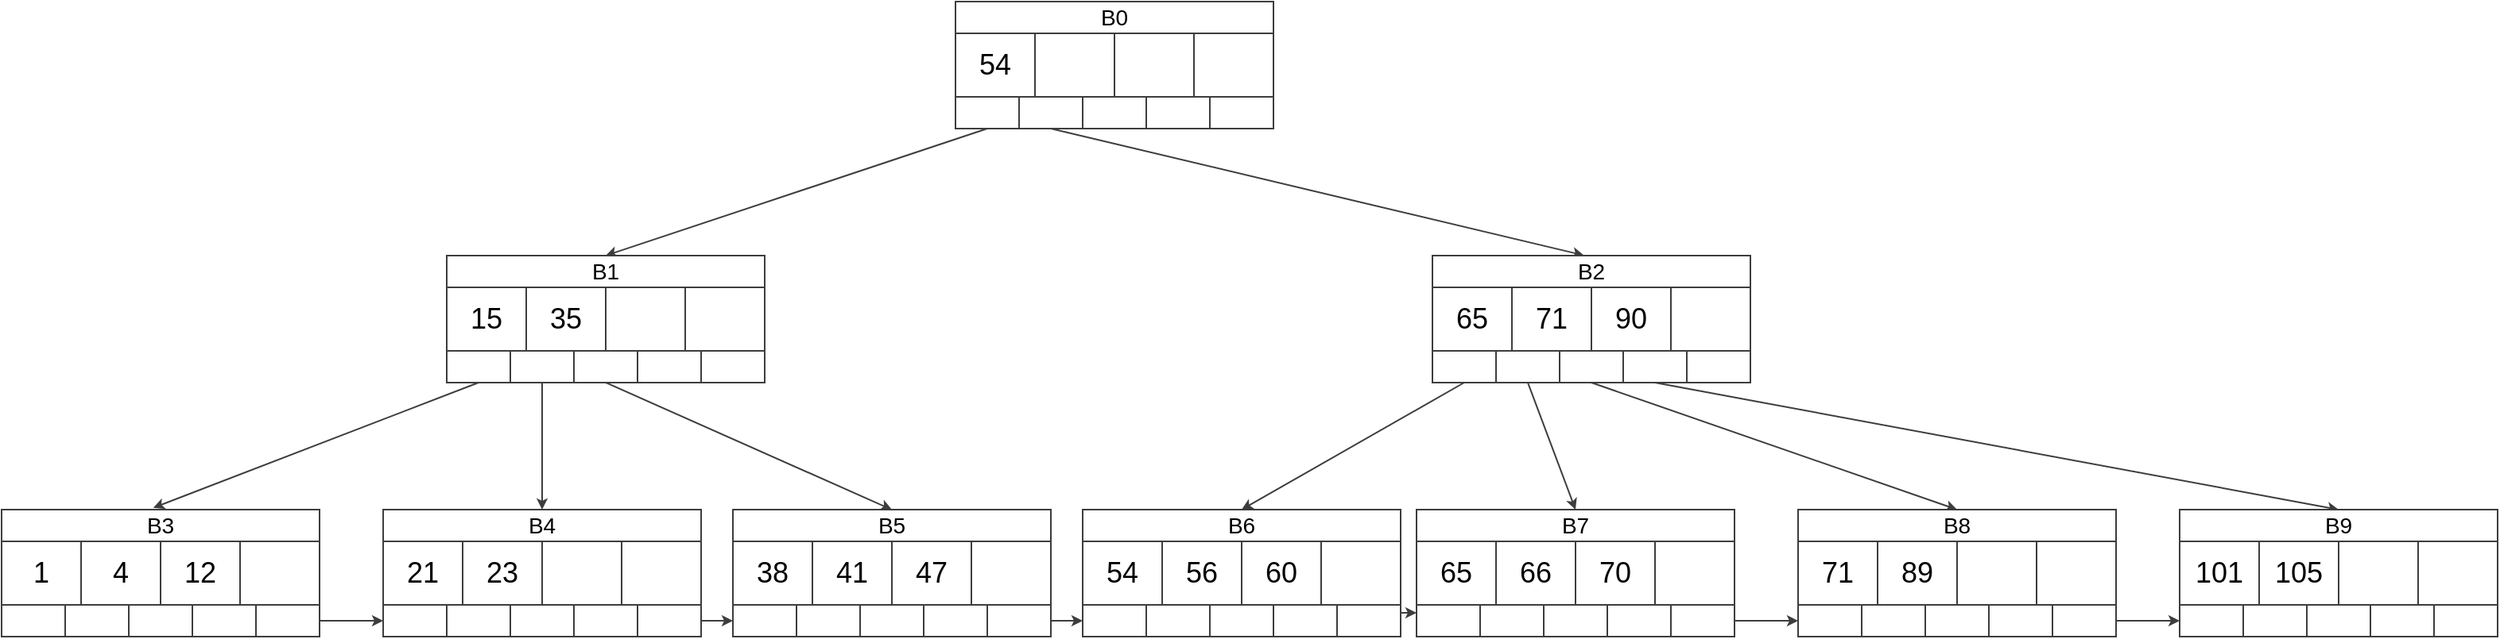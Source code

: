 <mxfile version="17.1.3" type="github" pages="3"><diagram id="t3PRy5kCG-TMbpc0yicx" name="B+ tree"><mxGraphModel dx="1662" dy="887" grid="1" gridSize="10" guides="1" tooltips="1" connect="1" arrows="1" fold="1" page="1" pageScale="1" pageWidth="850" pageHeight="1100" math="0" shadow="0"><root><mxCell id="0"/><mxCell id="1" parent="0"/><mxCell id="d1nCNGMP6EINVViii5yq-1" value="B0" style="rounded=0;whiteSpace=wrap;html=1;hachureGap=4;pointerEvents=0;strokeColor=#3D3D3D;fontSize=14;" parent="1" vertex="1"><mxGeometry x="610" y="220" width="200" height="20" as="geometry"/></mxCell><mxCell id="d1nCNGMP6EINVViii5yq-2" value="54" style="rounded=0;whiteSpace=wrap;html=1;hachureGap=4;pointerEvents=0;strokeColor=#3D3D3D;fontSize=18;" parent="1" vertex="1"><mxGeometry x="610" y="240" width="50" height="40" as="geometry"/></mxCell><mxCell id="d1nCNGMP6EINVViii5yq-3" value="" style="rounded=0;whiteSpace=wrap;html=1;hachureGap=4;pointerEvents=0;strokeColor=#3D3D3D;fontSize=18;" parent="1" vertex="1"><mxGeometry x="660" y="240" width="50" height="40" as="geometry"/></mxCell><mxCell id="d1nCNGMP6EINVViii5yq-4" value="" style="rounded=0;whiteSpace=wrap;html=1;hachureGap=4;pointerEvents=0;strokeColor=#3D3D3D;fontSize=18;" parent="1" vertex="1"><mxGeometry x="710" y="240" width="50" height="40" as="geometry"/></mxCell><mxCell id="d1nCNGMP6EINVViii5yq-5" value="" style="rounded=0;whiteSpace=wrap;html=1;hachureGap=4;pointerEvents=0;strokeColor=#3D3D3D;fontSize=18;" parent="1" vertex="1"><mxGeometry x="760" y="240" width="50" height="40" as="geometry"/></mxCell><mxCell id="d1nCNGMP6EINVViii5yq-6" style="edgeStyle=none;curved=1;rounded=0;orthogonalLoop=1;jettySize=auto;html=1;exitX=0.5;exitY=1;exitDx=0;exitDy=0;entryX=0.5;entryY=0;entryDx=0;entryDy=0;endArrow=classic;endFill=1;startSize=0;endSize=4;sourcePerimeterSpacing=1;targetPerimeterSpacing=0;strokeWidth=1;strokeColor=#3D3D3D;fontSize=18;" parent="1" source="d1nCNGMP6EINVViii5yq-7" target="d1nCNGMP6EINVViii5yq-13" edge="1"><mxGeometry relative="1" as="geometry"/></mxCell><mxCell id="d1nCNGMP6EINVViii5yq-7" value="" style="rounded=0;whiteSpace=wrap;html=1;hachureGap=4;pointerEvents=0;strokeColor=#3D3D3D;fontSize=18;" parent="1" vertex="1"><mxGeometry x="610" y="280" width="40" height="20" as="geometry"/></mxCell><mxCell id="d1nCNGMP6EINVViii5yq-8" style="edgeStyle=none;curved=1;rounded=0;orthogonalLoop=1;jettySize=auto;html=1;exitX=0.5;exitY=1;exitDx=0;exitDy=0;entryX=0.476;entryY=-0.01;entryDx=0;entryDy=0;entryPerimeter=0;endArrow=classic;endFill=1;startSize=0;endSize=4;sourcePerimeterSpacing=1;targetPerimeterSpacing=0;strokeWidth=1;strokeColor=#3D3D3D;fontSize=18;" parent="1" source="d1nCNGMP6EINVViii5yq-9" target="d1nCNGMP6EINVViii5yq-26" edge="1"><mxGeometry relative="1" as="geometry"/></mxCell><mxCell id="d1nCNGMP6EINVViii5yq-9" value="" style="rounded=0;whiteSpace=wrap;html=1;hachureGap=4;pointerEvents=0;strokeColor=#3D3D3D;fontSize=18;" parent="1" vertex="1"><mxGeometry x="650" y="280" width="40" height="20" as="geometry"/></mxCell><mxCell id="d1nCNGMP6EINVViii5yq-10" value="" style="rounded=0;whiteSpace=wrap;html=1;hachureGap=4;pointerEvents=0;strokeColor=#3D3D3D;fontSize=18;" parent="1" vertex="1"><mxGeometry x="690" y="280" width="40" height="20" as="geometry"/></mxCell><mxCell id="d1nCNGMP6EINVViii5yq-11" value="" style="rounded=0;whiteSpace=wrap;html=1;hachureGap=4;pointerEvents=0;strokeColor=#3D3D3D;fontSize=18;" parent="1" vertex="1"><mxGeometry x="730" y="280" width="40" height="20" as="geometry"/></mxCell><mxCell id="d1nCNGMP6EINVViii5yq-12" value="" style="rounded=0;whiteSpace=wrap;html=1;hachureGap=4;pointerEvents=0;strokeColor=#3D3D3D;fontSize=18;" parent="1" vertex="1"><mxGeometry x="770" y="280" width="40" height="20" as="geometry"/></mxCell><mxCell id="d1nCNGMP6EINVViii5yq-13" value="B1" style="rounded=0;whiteSpace=wrap;html=1;hachureGap=4;pointerEvents=0;strokeColor=#3D3D3D;fontSize=14;" parent="1" vertex="1"><mxGeometry x="290" y="380" width="200" height="20" as="geometry"/></mxCell><mxCell id="d1nCNGMP6EINVViii5yq-14" value="15" style="rounded=0;whiteSpace=wrap;html=1;hachureGap=4;pointerEvents=0;strokeColor=#3D3D3D;fontSize=18;" parent="1" vertex="1"><mxGeometry x="290" y="400" width="50" height="40" as="geometry"/></mxCell><mxCell id="d1nCNGMP6EINVViii5yq-15" value="35" style="rounded=0;whiteSpace=wrap;html=1;hachureGap=4;pointerEvents=0;strokeColor=#3D3D3D;fontSize=18;" parent="1" vertex="1"><mxGeometry x="340" y="400" width="50" height="40" as="geometry"/></mxCell><mxCell id="d1nCNGMP6EINVViii5yq-16" value="" style="rounded=0;whiteSpace=wrap;html=1;hachureGap=4;pointerEvents=0;strokeColor=#3D3D3D;fontSize=18;" parent="1" vertex="1"><mxGeometry x="390" y="400" width="50" height="40" as="geometry"/></mxCell><mxCell id="d1nCNGMP6EINVViii5yq-17" value="" style="rounded=0;whiteSpace=wrap;html=1;hachureGap=4;pointerEvents=0;strokeColor=#3D3D3D;fontSize=18;" parent="1" vertex="1"><mxGeometry x="440" y="400" width="50" height="40" as="geometry"/></mxCell><mxCell id="d1nCNGMP6EINVViii5yq-18" style="edgeStyle=none;curved=1;rounded=0;orthogonalLoop=1;jettySize=auto;html=1;exitX=0.5;exitY=1;exitDx=0;exitDy=0;entryX=0.477;entryY=-0.056;entryDx=0;entryDy=0;entryPerimeter=0;endArrow=classic;endFill=1;startSize=0;endSize=4;sourcePerimeterSpacing=1;targetPerimeterSpacing=0;strokeWidth=1;strokeColor=#3D3D3D;fontSize=18;" parent="1" source="d1nCNGMP6EINVViii5yq-19" target="d1nCNGMP6EINVViii5yq-38" edge="1"><mxGeometry relative="1" as="geometry"/></mxCell><mxCell id="d1nCNGMP6EINVViii5yq-19" value="" style="rounded=0;whiteSpace=wrap;html=1;hachureGap=4;pointerEvents=0;strokeColor=#3D3D3D;fontSize=18;" parent="1" vertex="1"><mxGeometry x="290" y="440" width="40" height="20" as="geometry"/></mxCell><mxCell id="d1nCNGMP6EINVViii5yq-20" style="edgeStyle=none;curved=1;rounded=0;orthogonalLoop=1;jettySize=auto;html=1;exitX=0.5;exitY=1;exitDx=0;exitDy=0;entryX=0.5;entryY=0;entryDx=0;entryDy=0;endArrow=classic;endFill=1;startSize=0;endSize=4;sourcePerimeterSpacing=1;targetPerimeterSpacing=0;strokeWidth=1;strokeColor=#3D3D3D;fontSize=18;" parent="1" source="d1nCNGMP6EINVViii5yq-21" target="d1nCNGMP6EINVViii5yq-49" edge="1"><mxGeometry relative="1" as="geometry"/></mxCell><mxCell id="d1nCNGMP6EINVViii5yq-21" value="" style="rounded=0;whiteSpace=wrap;html=1;hachureGap=4;pointerEvents=0;strokeColor=#3D3D3D;fontSize=18;" parent="1" vertex="1"><mxGeometry x="330" y="440" width="40" height="20" as="geometry"/></mxCell><mxCell id="d1nCNGMP6EINVViii5yq-22" style="edgeStyle=none;curved=1;rounded=0;orthogonalLoop=1;jettySize=auto;html=1;exitX=0.5;exitY=1;exitDx=0;exitDy=0;entryX=0.5;entryY=0;entryDx=0;entryDy=0;endArrow=classic;endFill=1;startSize=0;endSize=4;sourcePerimeterSpacing=1;targetPerimeterSpacing=0;strokeWidth=1;strokeColor=#3D3D3D;fontSize=18;" parent="1" source="d1nCNGMP6EINVViii5yq-23" target="d1nCNGMP6EINVViii5yq-60" edge="1"><mxGeometry relative="1" as="geometry"/></mxCell><mxCell id="d1nCNGMP6EINVViii5yq-23" value="" style="rounded=0;whiteSpace=wrap;html=1;hachureGap=4;pointerEvents=0;strokeColor=#3D3D3D;fontSize=18;" parent="1" vertex="1"><mxGeometry x="370" y="440" width="40" height="20" as="geometry"/></mxCell><mxCell id="d1nCNGMP6EINVViii5yq-24" value="" style="rounded=0;whiteSpace=wrap;html=1;hachureGap=4;pointerEvents=0;strokeColor=#3D3D3D;fontSize=18;" parent="1" vertex="1"><mxGeometry x="410" y="440" width="40" height="20" as="geometry"/></mxCell><mxCell id="d1nCNGMP6EINVViii5yq-25" value="" style="rounded=0;whiteSpace=wrap;html=1;hachureGap=4;pointerEvents=0;strokeColor=#3D3D3D;fontSize=18;" parent="1" vertex="1"><mxGeometry x="450" y="440" width="40" height="20" as="geometry"/></mxCell><mxCell id="d1nCNGMP6EINVViii5yq-26" value="B2" style="rounded=0;whiteSpace=wrap;html=1;hachureGap=4;pointerEvents=0;strokeColor=#3D3D3D;fontSize=14;" parent="1" vertex="1"><mxGeometry x="910" y="380" width="200" height="20" as="geometry"/></mxCell><mxCell id="d1nCNGMP6EINVViii5yq-27" value="65" style="rounded=0;whiteSpace=wrap;html=1;hachureGap=4;pointerEvents=0;strokeColor=#3D3D3D;fontSize=18;" parent="1" vertex="1"><mxGeometry x="910" y="400" width="50" height="40" as="geometry"/></mxCell><mxCell id="d1nCNGMP6EINVViii5yq-28" value="71" style="rounded=0;whiteSpace=wrap;html=1;hachureGap=4;pointerEvents=0;strokeColor=#3D3D3D;fontSize=18;" parent="1" vertex="1"><mxGeometry x="960" y="400" width="50" height="40" as="geometry"/></mxCell><mxCell id="d1nCNGMP6EINVViii5yq-29" value="90" style="rounded=0;whiteSpace=wrap;html=1;hachureGap=4;pointerEvents=0;strokeColor=#3D3D3D;fontSize=18;" parent="1" vertex="1"><mxGeometry x="1010" y="400" width="50" height="40" as="geometry"/></mxCell><mxCell id="d1nCNGMP6EINVViii5yq-30" value="" style="rounded=0;whiteSpace=wrap;html=1;hachureGap=4;pointerEvents=0;strokeColor=#3D3D3D;fontSize=18;" parent="1" vertex="1"><mxGeometry x="1060" y="400" width="50" height="40" as="geometry"/></mxCell><mxCell id="d1nCNGMP6EINVViii5yq-31" style="edgeStyle=none;curved=1;rounded=0;orthogonalLoop=1;jettySize=auto;html=1;exitX=0.5;exitY=1;exitDx=0;exitDy=0;entryX=0.5;entryY=0;entryDx=0;entryDy=0;endArrow=classic;endFill=1;startSize=0;endSize=4;sourcePerimeterSpacing=1;targetPerimeterSpacing=0;strokeWidth=1;strokeColor=#3D3D3D;fontSize=18;" parent="1" source="d1nCNGMP6EINVViii5yq-34" target="d1nCNGMP6EINVViii5yq-71" edge="1"><mxGeometry relative="1" as="geometry"/></mxCell><mxCell id="d1nCNGMP6EINVViii5yq-32" value="" style="rounded=0;whiteSpace=wrap;html=1;hachureGap=4;pointerEvents=0;strokeColor=#3D3D3D;fontSize=18;" parent="1" vertex="1"><mxGeometry x="910" y="440" width="40" height="20" as="geometry"/></mxCell><mxCell id="d1nCNGMP6EINVViii5yq-33" style="edgeStyle=none;curved=1;rounded=0;orthogonalLoop=1;jettySize=auto;html=1;exitX=0.5;exitY=1;exitDx=0;exitDy=0;entryX=0.5;entryY=0;entryDx=0;entryDy=0;endArrow=classic;endFill=1;startSize=0;endSize=4;sourcePerimeterSpacing=1;targetPerimeterSpacing=0;strokeWidth=1;strokeColor=#3D3D3D;fontSize=18;" parent="1" source="d1nCNGMP6EINVViii5yq-35" target="d1nCNGMP6EINVViii5yq-82" edge="1"><mxGeometry relative="1" as="geometry"/></mxCell><mxCell id="d1nCNGMP6EINVViii5yq-34" value="" style="rounded=0;whiteSpace=wrap;html=1;hachureGap=4;pointerEvents=0;strokeColor=#3D3D3D;fontSize=18;" parent="1" vertex="1"><mxGeometry x="950" y="440" width="40" height="20" as="geometry"/></mxCell><mxCell id="d1nCNGMP6EINVViii5yq-35" value="" style="rounded=0;whiteSpace=wrap;html=1;hachureGap=4;pointerEvents=0;strokeColor=#3D3D3D;fontSize=18;" parent="1" vertex="1"><mxGeometry x="990" y="440" width="40" height="20" as="geometry"/></mxCell><mxCell id="d1nCNGMP6EINVViii5yq-36" value="" style="rounded=0;whiteSpace=wrap;html=1;hachureGap=4;pointerEvents=0;strokeColor=#3D3D3D;fontSize=18;" parent="1" vertex="1"><mxGeometry x="1030" y="440" width="40" height="20" as="geometry"/></mxCell><mxCell id="d1nCNGMP6EINVViii5yq-37" value="" style="rounded=0;whiteSpace=wrap;html=1;hachureGap=4;pointerEvents=0;strokeColor=#3D3D3D;fontSize=18;" parent="1" vertex="1"><mxGeometry x="1070" y="440" width="40" height="20" as="geometry"/></mxCell><mxCell id="d1nCNGMP6EINVViii5yq-38" value="B3" style="rounded=0;whiteSpace=wrap;html=1;hachureGap=4;pointerEvents=0;strokeColor=#3D3D3D;fontSize=14;" parent="1" vertex="1"><mxGeometry x="10" y="540" width="200" height="20" as="geometry"/></mxCell><mxCell id="d1nCNGMP6EINVViii5yq-39" value="1" style="rounded=0;whiteSpace=wrap;html=1;hachureGap=4;pointerEvents=0;strokeColor=#3D3D3D;fontSize=18;" parent="1" vertex="1"><mxGeometry x="10" y="560" width="50" height="40" as="geometry"/></mxCell><mxCell id="d1nCNGMP6EINVViii5yq-40" value="4" style="rounded=0;whiteSpace=wrap;html=1;hachureGap=4;pointerEvents=0;strokeColor=#3D3D3D;fontSize=18;" parent="1" vertex="1"><mxGeometry x="60" y="560" width="50" height="40" as="geometry"/></mxCell><mxCell id="d1nCNGMP6EINVViii5yq-41" value="12" style="rounded=0;whiteSpace=wrap;html=1;hachureGap=4;pointerEvents=0;strokeColor=#3D3D3D;fontSize=18;" parent="1" vertex="1"><mxGeometry x="110" y="560" width="50" height="40" as="geometry"/></mxCell><mxCell id="d1nCNGMP6EINVViii5yq-42" value="" style="rounded=0;whiteSpace=wrap;html=1;hachureGap=4;pointerEvents=0;strokeColor=#3D3D3D;fontSize=18;" parent="1" vertex="1"><mxGeometry x="160" y="560" width="50" height="40" as="geometry"/></mxCell><mxCell id="d1nCNGMP6EINVViii5yq-43" value="" style="rounded=0;whiteSpace=wrap;html=1;hachureGap=4;pointerEvents=0;strokeColor=#3D3D3D;fontSize=18;" parent="1" vertex="1"><mxGeometry x="10" y="600" width="40" height="20" as="geometry"/></mxCell><mxCell id="d1nCNGMP6EINVViii5yq-44" value="" style="rounded=0;whiteSpace=wrap;html=1;hachureGap=4;pointerEvents=0;strokeColor=#3D3D3D;fontSize=18;" parent="1" vertex="1"><mxGeometry x="50" y="600" width="40" height="20" as="geometry"/></mxCell><mxCell id="d1nCNGMP6EINVViii5yq-45" value="" style="rounded=0;whiteSpace=wrap;html=1;hachureGap=4;pointerEvents=0;strokeColor=#3D3D3D;fontSize=18;" parent="1" vertex="1"><mxGeometry x="90" y="600" width="40" height="20" as="geometry"/></mxCell><mxCell id="d1nCNGMP6EINVViii5yq-46" value="" style="rounded=0;whiteSpace=wrap;html=1;hachureGap=4;pointerEvents=0;strokeColor=#3D3D3D;fontSize=18;" parent="1" vertex="1"><mxGeometry x="130" y="600" width="40" height="20" as="geometry"/></mxCell><mxCell id="d1nCNGMP6EINVViii5yq-47" style="edgeStyle=none;curved=1;rounded=0;orthogonalLoop=1;jettySize=auto;html=1;exitX=1;exitY=0.5;exitDx=0;exitDy=0;entryX=0;entryY=0.5;entryDx=0;entryDy=0;endArrow=classic;endFill=1;startSize=0;endSize=4;sourcePerimeterSpacing=1;targetPerimeterSpacing=0;strokeWidth=1;strokeColor=#3D3D3D;fontSize=18;" parent="1" source="d1nCNGMP6EINVViii5yq-48" target="d1nCNGMP6EINVViii5yq-54" edge="1"><mxGeometry relative="1" as="geometry"/></mxCell><mxCell id="d1nCNGMP6EINVViii5yq-48" value="" style="rounded=0;whiteSpace=wrap;html=1;hachureGap=4;pointerEvents=0;strokeColor=#3D3D3D;fontSize=18;" parent="1" vertex="1"><mxGeometry x="170" y="600" width="40" height="20" as="geometry"/></mxCell><mxCell id="d1nCNGMP6EINVViii5yq-49" value="B4" style="rounded=0;whiteSpace=wrap;html=1;hachureGap=4;pointerEvents=0;strokeColor=#3D3D3D;fontSize=14;" parent="1" vertex="1"><mxGeometry x="250" y="540" width="200" height="20" as="geometry"/></mxCell><mxCell id="d1nCNGMP6EINVViii5yq-50" value="21" style="rounded=0;whiteSpace=wrap;html=1;hachureGap=4;pointerEvents=0;strokeColor=#3D3D3D;fontSize=18;" parent="1" vertex="1"><mxGeometry x="250" y="560" width="50" height="40" as="geometry"/></mxCell><mxCell id="d1nCNGMP6EINVViii5yq-51" value="23" style="rounded=0;whiteSpace=wrap;html=1;hachureGap=4;pointerEvents=0;strokeColor=#3D3D3D;fontSize=18;" parent="1" vertex="1"><mxGeometry x="300" y="560" width="50" height="40" as="geometry"/></mxCell><mxCell id="d1nCNGMP6EINVViii5yq-52" value="" style="rounded=0;whiteSpace=wrap;html=1;hachureGap=4;pointerEvents=0;strokeColor=#3D3D3D;fontSize=18;" parent="1" vertex="1"><mxGeometry x="350" y="560" width="50" height="40" as="geometry"/></mxCell><mxCell id="d1nCNGMP6EINVViii5yq-53" value="" style="rounded=0;whiteSpace=wrap;html=1;hachureGap=4;pointerEvents=0;strokeColor=#3D3D3D;fontSize=18;" parent="1" vertex="1"><mxGeometry x="400" y="560" width="50" height="40" as="geometry"/></mxCell><mxCell id="d1nCNGMP6EINVViii5yq-54" value="" style="rounded=0;whiteSpace=wrap;html=1;hachureGap=4;pointerEvents=0;strokeColor=#3D3D3D;fontSize=18;" parent="1" vertex="1"><mxGeometry x="250" y="600" width="40" height="20" as="geometry"/></mxCell><mxCell id="d1nCNGMP6EINVViii5yq-55" value="" style="rounded=0;whiteSpace=wrap;html=1;hachureGap=4;pointerEvents=0;strokeColor=#3D3D3D;fontSize=18;" parent="1" vertex="1"><mxGeometry x="290" y="600" width="40" height="20" as="geometry"/></mxCell><mxCell id="d1nCNGMP6EINVViii5yq-56" value="" style="rounded=0;whiteSpace=wrap;html=1;hachureGap=4;pointerEvents=0;strokeColor=#3D3D3D;fontSize=18;" parent="1" vertex="1"><mxGeometry x="330" y="600" width="40" height="20" as="geometry"/></mxCell><mxCell id="d1nCNGMP6EINVViii5yq-57" value="" style="rounded=0;whiteSpace=wrap;html=1;hachureGap=4;pointerEvents=0;strokeColor=#3D3D3D;fontSize=18;" parent="1" vertex="1"><mxGeometry x="370" y="600" width="40" height="20" as="geometry"/></mxCell><mxCell id="d1nCNGMP6EINVViii5yq-58" style="edgeStyle=none;curved=1;rounded=0;orthogonalLoop=1;jettySize=auto;html=1;exitX=1;exitY=0.5;exitDx=0;exitDy=0;entryX=0;entryY=0.5;entryDx=0;entryDy=0;endArrow=classic;endFill=1;startSize=0;endSize=4;sourcePerimeterSpacing=1;targetPerimeterSpacing=0;strokeWidth=1;strokeColor=#3D3D3D;fontSize=18;" parent="1" source="d1nCNGMP6EINVViii5yq-59" target="d1nCNGMP6EINVViii5yq-65" edge="1"><mxGeometry relative="1" as="geometry"/></mxCell><mxCell id="d1nCNGMP6EINVViii5yq-59" value="" style="rounded=0;whiteSpace=wrap;html=1;hachureGap=4;pointerEvents=0;strokeColor=#3D3D3D;fontSize=18;" parent="1" vertex="1"><mxGeometry x="410" y="600" width="40" height="20" as="geometry"/></mxCell><mxCell id="d1nCNGMP6EINVViii5yq-60" value="B5" style="rounded=0;whiteSpace=wrap;html=1;hachureGap=4;pointerEvents=0;strokeColor=#3D3D3D;fontSize=14;" parent="1" vertex="1"><mxGeometry x="470" y="540" width="200" height="20" as="geometry"/></mxCell><mxCell id="d1nCNGMP6EINVViii5yq-61" value="38" style="rounded=0;whiteSpace=wrap;html=1;hachureGap=4;pointerEvents=0;strokeColor=#3D3D3D;fontSize=18;" parent="1" vertex="1"><mxGeometry x="470" y="560" width="50" height="40" as="geometry"/></mxCell><mxCell id="d1nCNGMP6EINVViii5yq-62" value="41" style="rounded=0;whiteSpace=wrap;html=1;hachureGap=4;pointerEvents=0;strokeColor=#3D3D3D;fontSize=18;" parent="1" vertex="1"><mxGeometry x="520" y="560" width="50" height="40" as="geometry"/></mxCell><mxCell id="d1nCNGMP6EINVViii5yq-63" value="47" style="rounded=0;whiteSpace=wrap;html=1;hachureGap=4;pointerEvents=0;strokeColor=#3D3D3D;fontSize=18;" parent="1" vertex="1"><mxGeometry x="570" y="560" width="50" height="40" as="geometry"/></mxCell><mxCell id="d1nCNGMP6EINVViii5yq-64" value="" style="rounded=0;whiteSpace=wrap;html=1;hachureGap=4;pointerEvents=0;strokeColor=#3D3D3D;fontSize=18;" parent="1" vertex="1"><mxGeometry x="620" y="560" width="50" height="40" as="geometry"/></mxCell><mxCell id="d1nCNGMP6EINVViii5yq-65" value="" style="rounded=0;whiteSpace=wrap;html=1;hachureGap=4;pointerEvents=0;strokeColor=#3D3D3D;fontSize=18;" parent="1" vertex="1"><mxGeometry x="470" y="600" width="40" height="20" as="geometry"/></mxCell><mxCell id="d1nCNGMP6EINVViii5yq-66" value="" style="rounded=0;whiteSpace=wrap;html=1;hachureGap=4;pointerEvents=0;strokeColor=#3D3D3D;fontSize=18;" parent="1" vertex="1"><mxGeometry x="510" y="600" width="40" height="20" as="geometry"/></mxCell><mxCell id="d1nCNGMP6EINVViii5yq-67" value="" style="rounded=0;whiteSpace=wrap;html=1;hachureGap=4;pointerEvents=0;strokeColor=#3D3D3D;fontSize=18;" parent="1" vertex="1"><mxGeometry x="550" y="600" width="40" height="20" as="geometry"/></mxCell><mxCell id="d1nCNGMP6EINVViii5yq-68" value="" style="rounded=0;whiteSpace=wrap;html=1;hachureGap=4;pointerEvents=0;strokeColor=#3D3D3D;fontSize=18;" parent="1" vertex="1"><mxGeometry x="590" y="600" width="40" height="20" as="geometry"/></mxCell><mxCell id="d1nCNGMP6EINVViii5yq-69" style="edgeStyle=none;curved=1;rounded=0;orthogonalLoop=1;jettySize=auto;html=1;exitX=1;exitY=0.5;exitDx=0;exitDy=0;entryX=0;entryY=0.5;entryDx=0;entryDy=0;endArrow=classic;endFill=1;startSize=0;endSize=4;sourcePerimeterSpacing=1;targetPerimeterSpacing=0;strokeWidth=1;strokeColor=#3D3D3D;fontSize=18;" parent="1" source="d1nCNGMP6EINVViii5yq-70" target="7o0uBWGaPVhpFJT4Memj-6" edge="1"><mxGeometry relative="1" as="geometry"/></mxCell><mxCell id="d1nCNGMP6EINVViii5yq-70" value="" style="rounded=0;whiteSpace=wrap;html=1;hachureGap=4;pointerEvents=0;strokeColor=#3D3D3D;fontSize=18;" parent="1" vertex="1"><mxGeometry x="630" y="600" width="40" height="20" as="geometry"/></mxCell><mxCell id="d1nCNGMP6EINVViii5yq-71" value="B7" style="rounded=0;whiteSpace=wrap;html=1;hachureGap=4;pointerEvents=0;strokeColor=#3D3D3D;fontSize=14;" parent="1" vertex="1"><mxGeometry x="900" y="540" width="200" height="20" as="geometry"/></mxCell><mxCell id="d1nCNGMP6EINVViii5yq-72" value="65" style="rounded=0;whiteSpace=wrap;html=1;hachureGap=4;pointerEvents=0;strokeColor=#3D3D3D;fontSize=18;" parent="1" vertex="1"><mxGeometry x="900" y="560" width="50" height="40" as="geometry"/></mxCell><mxCell id="d1nCNGMP6EINVViii5yq-73" value="66" style="rounded=0;whiteSpace=wrap;html=1;hachureGap=4;pointerEvents=0;strokeColor=#3D3D3D;fontSize=18;" parent="1" vertex="1"><mxGeometry x="950" y="560" width="50" height="40" as="geometry"/></mxCell><mxCell id="d1nCNGMP6EINVViii5yq-74" value="70" style="rounded=0;whiteSpace=wrap;html=1;hachureGap=4;pointerEvents=0;strokeColor=#3D3D3D;fontSize=18;" parent="1" vertex="1"><mxGeometry x="1000" y="560" width="50" height="40" as="geometry"/></mxCell><mxCell id="d1nCNGMP6EINVViii5yq-75" value="" style="rounded=0;whiteSpace=wrap;html=1;hachureGap=4;pointerEvents=0;strokeColor=#3D3D3D;fontSize=18;" parent="1" vertex="1"><mxGeometry x="1050" y="560" width="50" height="40" as="geometry"/></mxCell><mxCell id="d1nCNGMP6EINVViii5yq-76" value="" style="rounded=0;whiteSpace=wrap;html=1;hachureGap=4;pointerEvents=0;strokeColor=#3D3D3D;fontSize=18;" parent="1" vertex="1"><mxGeometry x="900" y="600" width="40" height="20" as="geometry"/></mxCell><mxCell id="d1nCNGMP6EINVViii5yq-77" value="" style="rounded=0;whiteSpace=wrap;html=1;hachureGap=4;pointerEvents=0;strokeColor=#3D3D3D;fontSize=18;" parent="1" vertex="1"><mxGeometry x="940" y="600" width="40" height="20" as="geometry"/></mxCell><mxCell id="d1nCNGMP6EINVViii5yq-78" value="" style="rounded=0;whiteSpace=wrap;html=1;hachureGap=4;pointerEvents=0;strokeColor=#3D3D3D;fontSize=18;" parent="1" vertex="1"><mxGeometry x="980" y="600" width="40" height="20" as="geometry"/></mxCell><mxCell id="d1nCNGMP6EINVViii5yq-79" value="" style="rounded=0;whiteSpace=wrap;html=1;hachureGap=4;pointerEvents=0;strokeColor=#3D3D3D;fontSize=18;" parent="1" vertex="1"><mxGeometry x="1020" y="600" width="40" height="20" as="geometry"/></mxCell><mxCell id="d1nCNGMP6EINVViii5yq-80" style="edgeStyle=none;curved=1;rounded=0;orthogonalLoop=1;jettySize=auto;html=1;exitX=1;exitY=0.5;exitDx=0;exitDy=0;entryX=0;entryY=0.5;entryDx=0;entryDy=0;endArrow=classic;endFill=1;startSize=0;endSize=4;sourcePerimeterSpacing=1;targetPerimeterSpacing=0;strokeWidth=1;strokeColor=#3D3D3D;fontSize=18;" parent="1" source="d1nCNGMP6EINVViii5yq-81" target="d1nCNGMP6EINVViii5yq-87" edge="1"><mxGeometry relative="1" as="geometry"/></mxCell><mxCell id="d1nCNGMP6EINVViii5yq-81" value="" style="rounded=0;whiteSpace=wrap;html=1;hachureGap=4;pointerEvents=0;strokeColor=#3D3D3D;fontSize=18;" parent="1" vertex="1"><mxGeometry x="1060" y="600" width="40" height="20" as="geometry"/></mxCell><mxCell id="d1nCNGMP6EINVViii5yq-82" value="B8" style="rounded=0;whiteSpace=wrap;html=1;hachureGap=4;pointerEvents=0;strokeColor=#3D3D3D;fontSize=14;" parent="1" vertex="1"><mxGeometry x="1140" y="540" width="200" height="20" as="geometry"/></mxCell><mxCell id="d1nCNGMP6EINVViii5yq-83" value="71" style="rounded=0;whiteSpace=wrap;html=1;hachureGap=4;pointerEvents=0;strokeColor=#3D3D3D;fontSize=18;" parent="1" vertex="1"><mxGeometry x="1140" y="560" width="50" height="40" as="geometry"/></mxCell><mxCell id="d1nCNGMP6EINVViii5yq-84" value="89" style="rounded=0;whiteSpace=wrap;html=1;hachureGap=4;pointerEvents=0;strokeColor=#3D3D3D;fontSize=18;" parent="1" vertex="1"><mxGeometry x="1190" y="560" width="50" height="40" as="geometry"/></mxCell><mxCell id="d1nCNGMP6EINVViii5yq-85" value="" style="rounded=0;whiteSpace=wrap;html=1;hachureGap=4;pointerEvents=0;strokeColor=#3D3D3D;fontSize=18;" parent="1" vertex="1"><mxGeometry x="1240" y="560" width="50" height="40" as="geometry"/></mxCell><mxCell id="d1nCNGMP6EINVViii5yq-86" value="" style="rounded=0;whiteSpace=wrap;html=1;hachureGap=4;pointerEvents=0;strokeColor=#3D3D3D;fontSize=18;" parent="1" vertex="1"><mxGeometry x="1290" y="560" width="50" height="40" as="geometry"/></mxCell><mxCell id="d1nCNGMP6EINVViii5yq-87" value="" style="rounded=0;whiteSpace=wrap;html=1;hachureGap=4;pointerEvents=0;strokeColor=#3D3D3D;fontSize=18;" parent="1" vertex="1"><mxGeometry x="1140" y="600" width="40" height="20" as="geometry"/></mxCell><mxCell id="d1nCNGMP6EINVViii5yq-88" value="" style="rounded=0;whiteSpace=wrap;html=1;hachureGap=4;pointerEvents=0;strokeColor=#3D3D3D;fontSize=18;" parent="1" vertex="1"><mxGeometry x="1180" y="600" width="40" height="20" as="geometry"/></mxCell><mxCell id="d1nCNGMP6EINVViii5yq-89" value="" style="rounded=0;whiteSpace=wrap;html=1;hachureGap=4;pointerEvents=0;strokeColor=#3D3D3D;fontSize=18;" parent="1" vertex="1"><mxGeometry x="1220" y="600" width="40" height="20" as="geometry"/></mxCell><mxCell id="d1nCNGMP6EINVViii5yq-90" value="" style="rounded=0;whiteSpace=wrap;html=1;hachureGap=4;pointerEvents=0;strokeColor=#3D3D3D;fontSize=18;" parent="1" vertex="1"><mxGeometry x="1260" y="600" width="40" height="20" as="geometry"/></mxCell><mxCell id="d1nCNGMP6EINVViii5yq-91" value="" style="rounded=0;whiteSpace=wrap;html=1;hachureGap=4;pointerEvents=0;strokeColor=#3D3D3D;fontSize=18;" parent="1" vertex="1"><mxGeometry x="1300" y="600" width="40" height="20" as="geometry"/></mxCell><mxCell id="d1nCNGMP6EINVViii5yq-92" style="edgeStyle=none;curved=1;rounded=0;orthogonalLoop=1;jettySize=auto;html=1;exitX=0.5;exitY=1;exitDx=0;exitDy=0;endArrow=classic;endFill=1;startSize=0;endSize=4;sourcePerimeterSpacing=1;targetPerimeterSpacing=0;strokeWidth=1;strokeColor=#3D3D3D;fontSize=18;entryX=0.5;entryY=0;entryDx=0;entryDy=0;" parent="1" source="d1nCNGMP6EINVViii5yq-36" target="d1nCNGMP6EINVViii5yq-94" edge="1"><mxGeometry relative="1" as="geometry"><mxPoint x="720" y="470" as="sourcePoint"/><mxPoint x="1250" y="540" as="targetPoint"/></mxGeometry></mxCell><mxCell id="d1nCNGMP6EINVViii5yq-93" style="edgeStyle=none;curved=1;rounded=0;orthogonalLoop=1;jettySize=auto;html=1;exitX=1;exitY=0.5;exitDx=0;exitDy=0;entryX=0;entryY=0.5;entryDx=0;entryDy=0;endArrow=classic;endFill=1;startSize=0;endSize=4;sourcePerimeterSpacing=1;targetPerimeterSpacing=0;strokeWidth=1;strokeColor=#3D3D3D;fontSize=18;" parent="1" target="d1nCNGMP6EINVViii5yq-99" edge="1"><mxGeometry relative="1" as="geometry"><mxPoint x="1340" y="610" as="sourcePoint"/></mxGeometry></mxCell><mxCell id="d1nCNGMP6EINVViii5yq-94" value="B9" style="rounded=0;whiteSpace=wrap;html=1;hachureGap=4;pointerEvents=0;strokeColor=#3D3D3D;fontSize=14;" parent="1" vertex="1"><mxGeometry x="1380" y="540" width="200" height="20" as="geometry"/></mxCell><mxCell id="d1nCNGMP6EINVViii5yq-95" value="101" style="rounded=0;whiteSpace=wrap;html=1;hachureGap=4;pointerEvents=0;strokeColor=#3D3D3D;fontSize=18;" parent="1" vertex="1"><mxGeometry x="1380" y="560" width="50" height="40" as="geometry"/></mxCell><mxCell id="d1nCNGMP6EINVViii5yq-96" value="105" style="rounded=0;whiteSpace=wrap;html=1;hachureGap=4;pointerEvents=0;strokeColor=#3D3D3D;fontSize=18;" parent="1" vertex="1"><mxGeometry x="1430" y="560" width="50" height="40" as="geometry"/></mxCell><mxCell id="d1nCNGMP6EINVViii5yq-97" value="" style="rounded=0;whiteSpace=wrap;html=1;hachureGap=4;pointerEvents=0;strokeColor=#3D3D3D;fontSize=18;" parent="1" vertex="1"><mxGeometry x="1480" y="560" width="50" height="40" as="geometry"/></mxCell><mxCell id="d1nCNGMP6EINVViii5yq-98" value="" style="rounded=0;whiteSpace=wrap;html=1;hachureGap=4;pointerEvents=0;strokeColor=#3D3D3D;fontSize=18;" parent="1" vertex="1"><mxGeometry x="1530" y="560" width="50" height="40" as="geometry"/></mxCell><mxCell id="d1nCNGMP6EINVViii5yq-99" value="" style="rounded=0;whiteSpace=wrap;html=1;hachureGap=4;pointerEvents=0;strokeColor=#3D3D3D;fontSize=18;" parent="1" vertex="1"><mxGeometry x="1380" y="600" width="40" height="20" as="geometry"/></mxCell><mxCell id="d1nCNGMP6EINVViii5yq-100" value="" style="rounded=0;whiteSpace=wrap;html=1;hachureGap=4;pointerEvents=0;strokeColor=#3D3D3D;fontSize=18;" parent="1" vertex="1"><mxGeometry x="1420" y="600" width="40" height="20" as="geometry"/></mxCell><mxCell id="d1nCNGMP6EINVViii5yq-101" value="" style="rounded=0;whiteSpace=wrap;html=1;hachureGap=4;pointerEvents=0;strokeColor=#3D3D3D;fontSize=18;" parent="1" vertex="1"><mxGeometry x="1460" y="600" width="40" height="20" as="geometry"/></mxCell><mxCell id="d1nCNGMP6EINVViii5yq-102" value="" style="rounded=0;whiteSpace=wrap;html=1;hachureGap=4;pointerEvents=0;strokeColor=#3D3D3D;fontSize=18;" parent="1" vertex="1"><mxGeometry x="1500" y="600" width="40" height="20" as="geometry"/></mxCell><mxCell id="d1nCNGMP6EINVViii5yq-103" value="" style="rounded=0;whiteSpace=wrap;html=1;hachureGap=4;pointerEvents=0;strokeColor=#3D3D3D;fontSize=18;" parent="1" vertex="1"><mxGeometry x="1540" y="600" width="40" height="20" as="geometry"/></mxCell><mxCell id="7o0uBWGaPVhpFJT4Memj-1" value="B6" style="rounded=0;whiteSpace=wrap;html=1;hachureGap=4;pointerEvents=0;strokeColor=#3D3D3D;fontSize=14;" vertex="1" parent="1"><mxGeometry x="690" y="540" width="200" height="20" as="geometry"/></mxCell><mxCell id="7o0uBWGaPVhpFJT4Memj-2" value="54" style="rounded=0;whiteSpace=wrap;html=1;hachureGap=4;pointerEvents=0;strokeColor=#3D3D3D;fontSize=18;" vertex="1" parent="1"><mxGeometry x="690" y="560" width="50" height="40" as="geometry"/></mxCell><mxCell id="7o0uBWGaPVhpFJT4Memj-3" value="56" style="rounded=0;whiteSpace=wrap;html=1;hachureGap=4;pointerEvents=0;strokeColor=#3D3D3D;fontSize=18;" vertex="1" parent="1"><mxGeometry x="740" y="560" width="50" height="40" as="geometry"/></mxCell><mxCell id="7o0uBWGaPVhpFJT4Memj-4" value="60" style="rounded=0;whiteSpace=wrap;html=1;hachureGap=4;pointerEvents=0;strokeColor=#3D3D3D;fontSize=18;" vertex="1" parent="1"><mxGeometry x="790" y="560" width="50" height="40" as="geometry"/></mxCell><mxCell id="7o0uBWGaPVhpFJT4Memj-5" value="" style="rounded=0;whiteSpace=wrap;html=1;hachureGap=4;pointerEvents=0;strokeColor=#3D3D3D;fontSize=18;" vertex="1" parent="1"><mxGeometry x="840" y="560" width="50" height="40" as="geometry"/></mxCell><mxCell id="7o0uBWGaPVhpFJT4Memj-6" value="" style="rounded=0;whiteSpace=wrap;html=1;hachureGap=4;pointerEvents=0;strokeColor=#3D3D3D;fontSize=18;" vertex="1" parent="1"><mxGeometry x="690" y="600" width="40" height="20" as="geometry"/></mxCell><mxCell id="7o0uBWGaPVhpFJT4Memj-7" value="" style="rounded=0;whiteSpace=wrap;html=1;hachureGap=4;pointerEvents=0;strokeColor=#3D3D3D;fontSize=18;" vertex="1" parent="1"><mxGeometry x="730" y="600" width="40" height="20" as="geometry"/></mxCell><mxCell id="7o0uBWGaPVhpFJT4Memj-8" value="" style="rounded=0;whiteSpace=wrap;html=1;hachureGap=4;pointerEvents=0;strokeColor=#3D3D3D;fontSize=18;" vertex="1" parent="1"><mxGeometry x="770" y="600" width="40" height="20" as="geometry"/></mxCell><mxCell id="7o0uBWGaPVhpFJT4Memj-9" value="" style="rounded=0;whiteSpace=wrap;html=1;hachureGap=4;pointerEvents=0;strokeColor=#3D3D3D;fontSize=18;" vertex="1" parent="1"><mxGeometry x="810" y="600" width="40" height="20" as="geometry"/></mxCell><mxCell id="7o0uBWGaPVhpFJT4Memj-10" value="" style="rounded=0;whiteSpace=wrap;html=1;hachureGap=4;pointerEvents=0;strokeColor=#3D3D3D;fontSize=18;" vertex="1" parent="1"><mxGeometry x="850" y="600" width="40" height="20" as="geometry"/></mxCell><mxCell id="7o0uBWGaPVhpFJT4Memj-11" style="edgeStyle=none;curved=1;rounded=0;orthogonalLoop=1;jettySize=auto;html=1;exitX=1;exitY=0.25;exitDx=0;exitDy=0;entryX=0;entryY=0.25;entryDx=0;entryDy=0;endArrow=classic;endFill=1;startSize=0;endSize=4;sourcePerimeterSpacing=1;targetPerimeterSpacing=0;strokeWidth=1;strokeColor=#3D3D3D;fontSize=18;" edge="1" parent="1" source="7o0uBWGaPVhpFJT4Memj-10" target="d1nCNGMP6EINVViii5yq-76"><mxGeometry relative="1" as="geometry"><mxPoint x="680" y="620" as="sourcePoint"/><mxPoint x="700" y="620" as="targetPoint"/></mxGeometry></mxCell><mxCell id="7o0uBWGaPVhpFJT4Memj-12" style="edgeStyle=none;curved=1;rounded=0;orthogonalLoop=1;jettySize=auto;html=1;exitX=0.5;exitY=1;exitDx=0;exitDy=0;entryX=0.5;entryY=0;entryDx=0;entryDy=0;endArrow=classic;endFill=1;startSize=0;endSize=4;sourcePerimeterSpacing=1;targetPerimeterSpacing=0;strokeWidth=1;strokeColor=#3D3D3D;fontSize=18;" edge="1" parent="1" source="d1nCNGMP6EINVViii5yq-32" target="7o0uBWGaPVhpFJT4Memj-1"><mxGeometry relative="1" as="geometry"><mxPoint x="400" y="470" as="sourcePoint"/><mxPoint x="580" y="550" as="targetPoint"/></mxGeometry></mxCell></root></mxGraphModel></diagram><diagram name="Extensive Hash Table" id="Ie_RFFKXZxopR6R97ukM"><mxGraphModel dx="946" dy="725" grid="1" gridSize="10" guides="1" tooltips="1" connect="1" arrows="1" fold="1" page="1" pageScale="1" pageWidth="1169" pageHeight="827" math="0" shadow="0"><root><mxCell id="-pNIMp4JVnYHSpPLgzeB-0"/><mxCell id="-pNIMp4JVnYHSpPLgzeB-1" parent="-pNIMp4JVnYHSpPLgzeB-0"/><mxCell id="cE6KCA72d0NGagVbycEq-0" style="edgeStyle=none;curved=1;rounded=0;orthogonalLoop=1;jettySize=auto;html=1;exitX=1;exitY=0.5;exitDx=0;exitDy=0;fontSize=14;endArrow=classic;endFill=1;startSize=0;endSize=4;sourcePerimeterSpacing=1;targetPerimeterSpacing=0;strokeColor=#3D3D3D;strokeWidth=1;entryX=0;entryY=1;entryDx=0;entryDy=0;" parent="-pNIMp4JVnYHSpPLgzeB-1" source="cE6KCA72d0NGagVbycEq-1" target="cE6KCA72d0NGagVbycEq-13" edge="1"><mxGeometry relative="1" as="geometry"><mxPoint x="520" y="160" as="targetPoint"/></mxGeometry></mxCell><mxCell id="cE6KCA72d0NGagVbycEq-1" value="" style="rounded=0;whiteSpace=wrap;html=1;hachureGap=4;pointerEvents=0;fontSize=14;strokeColor=#3D3D3D;" parent="-pNIMp4JVnYHSpPLgzeB-1" vertex="1"><mxGeometry x="360" y="280" width="40" height="40" as="geometry"/></mxCell><mxCell id="cE6KCA72d0NGagVbycEq-2" value="" style="rounded=0;whiteSpace=wrap;html=1;hachureGap=4;pointerEvents=0;fontSize=14;strokeColor=#3D3D3D;" parent="-pNIMp4JVnYHSpPLgzeB-1" vertex="1"><mxGeometry x="360" y="320" width="40" height="40" as="geometry"/></mxCell><mxCell id="cE6KCA72d0NGagVbycEq-3" style="edgeStyle=none;curved=1;rounded=0;orthogonalLoop=1;jettySize=auto;html=1;exitX=1;exitY=0.5;exitDx=0;exitDy=0;entryX=0;entryY=0;entryDx=0;entryDy=0;fontSize=14;endArrow=classic;endFill=1;startSize=0;endSize=4;sourcePerimeterSpacing=1;targetPerimeterSpacing=0;strokeColor=#3D3D3D;strokeWidth=1;" parent="-pNIMp4JVnYHSpPLgzeB-1" source="cE6KCA72d0NGagVbycEq-2" target="cE6KCA72d0NGagVbycEq-15" edge="1"><mxGeometry relative="1" as="geometry"><mxPoint x="400" y="380" as="sourcePoint"/></mxGeometry></mxCell><mxCell id="cE6KCA72d0NGagVbycEq-4" value="&amp;nbsp; i=1" style="rounded=0;whiteSpace=wrap;html=1;hachureGap=4;pointerEvents=0;fontSize=14;strokeColor=#3D3D3D;align=left;" parent="-pNIMp4JVnYHSpPLgzeB-1" vertex="1"><mxGeometry x="280" y="160" width="120" height="40" as="geometry"/></mxCell><mxCell id="cE6KCA72d0NGagVbycEq-5" value="" style="rounded=0;whiteSpace=wrap;html=1;hachureGap=4;pointerEvents=0;fontSize=14;strokeColor=#3D3D3D;align=left;" parent="-pNIMp4JVnYHSpPLgzeB-1" vertex="1"><mxGeometry x="520" y="200" width="160" height="80" as="geometry"/></mxCell><mxCell id="cE6KCA72d0NGagVbycEq-6" value="" style="endArrow=none;dashed=1;html=1;fontSize=14;startSize=0;endSize=4;sourcePerimeterSpacing=1;targetPerimeterSpacing=0;strokeColor=#3D3D3D;strokeWidth=1;entryX=0;entryY=0.5;entryDx=0;entryDy=0;exitX=1;exitY=0.5;exitDx=0;exitDy=0;" parent="-pNIMp4JVnYHSpPLgzeB-1" source="cE6KCA72d0NGagVbycEq-5" target="cE6KCA72d0NGagVbycEq-5" edge="1"><mxGeometry width="50" height="50" relative="1" as="geometry"><mxPoint x="440" y="460" as="sourcePoint"/><mxPoint x="490" y="410" as="targetPoint"/></mxGeometry></mxCell><mxCell id="cE6KCA72d0NGagVbycEq-7" value="1" style="rounded=0;whiteSpace=wrap;html=1;hachureGap=4;pointerEvents=0;fontSize=14;strokeColor=#3D3D3D;align=center;" parent="-pNIMp4JVnYHSpPLgzeB-1" vertex="1"><mxGeometry x="680" y="200" width="40" height="40" as="geometry"/></mxCell><mxCell id="cE6KCA72d0NGagVbycEq-8" value="" style="rounded=0;whiteSpace=wrap;html=1;hachureGap=4;pointerEvents=0;fontSize=14;strokeColor=#3D3D3D;align=left;" parent="-pNIMp4JVnYHSpPLgzeB-1" vertex="1"><mxGeometry x="520" y="320" width="160" height="80" as="geometry"/></mxCell><mxCell id="cE6KCA72d0NGagVbycEq-9" value="" style="endArrow=none;dashed=1;html=1;fontSize=14;startSize=0;endSize=4;sourcePerimeterSpacing=1;targetPerimeterSpacing=0;strokeColor=#3D3D3D;strokeWidth=1;entryX=0;entryY=0.5;entryDx=0;entryDy=0;exitX=1;exitY=0.5;exitDx=0;exitDy=0;" parent="-pNIMp4JVnYHSpPLgzeB-1" source="cE6KCA72d0NGagVbycEq-8" target="cE6KCA72d0NGagVbycEq-8" edge="1"><mxGeometry width="50" height="50" relative="1" as="geometry"><mxPoint x="440" y="580" as="sourcePoint"/><mxPoint x="490" y="530" as="targetPoint"/></mxGeometry></mxCell><mxCell id="cE6KCA72d0NGagVbycEq-10" value="1" style="rounded=0;whiteSpace=wrap;html=1;hachureGap=4;pointerEvents=0;fontSize=14;strokeColor=#3D3D3D;align=center;" parent="-pNIMp4JVnYHSpPLgzeB-1" vertex="1"><mxGeometry x="680" y="320" width="40" height="40" as="geometry"/></mxCell><mxCell id="cE6KCA72d0NGagVbycEq-11" value="0" style="rounded=0;whiteSpace=wrap;html=1;hachureGap=4;pointerEvents=0;fontSize=14;strokeColor=#3D3D3D;align=left;" parent="-pNIMp4JVnYHSpPLgzeB-1" vertex="1"><mxGeometry x="280" y="280" width="80" height="40" as="geometry"/></mxCell><mxCell id="cE6KCA72d0NGagVbycEq-12" value="1" style="rounded=0;whiteSpace=wrap;html=1;hachureGap=4;pointerEvents=0;fontSize=14;strokeColor=#3D3D3D;align=left;" parent="-pNIMp4JVnYHSpPLgzeB-1" vertex="1"><mxGeometry x="280" y="320" width="80" height="40" as="geometry"/></mxCell><mxCell id="cE6KCA72d0NGagVbycEq-13" value="0(001)" style="text;html=1;strokeColor=none;fillColor=none;align=center;verticalAlign=middle;whiteSpace=wrap;rounded=0;hachureGap=4;pointerEvents=0;fontSize=14;" parent="-pNIMp4JVnYHSpPLgzeB-1" vertex="1"><mxGeometry x="520" y="200" width="160" height="40" as="geometry"/></mxCell><mxCell id="cE6KCA72d0NGagVbycEq-14" value="1(000)" style="text;html=1;strokeColor=none;fillColor=none;align=center;verticalAlign=middle;whiteSpace=wrap;rounded=0;hachureGap=4;pointerEvents=0;fontSize=14;" parent="-pNIMp4JVnYHSpPLgzeB-1" vertex="1"><mxGeometry x="520" y="320" width="160" height="40" as="geometry"/></mxCell><mxCell id="cE6KCA72d0NGagVbycEq-15" value="1(001)" style="text;html=1;strokeColor=none;fillColor=none;align=center;verticalAlign=middle;whiteSpace=wrap;rounded=0;hachureGap=4;pointerEvents=0;fontSize=14;" parent="-pNIMp4JVnYHSpPLgzeB-1" vertex="1"><mxGeometry x="520" y="360" width="160" height="40" as="geometry"/></mxCell><mxCell id="cE6KCA72d0NGagVbycEq-16" value="Data Blocks" style="text;html=1;strokeColor=none;fillColor=none;align=center;verticalAlign=middle;whiteSpace=wrap;rounded=0;fontSize=18;fontColor=#000000;" parent="-pNIMp4JVnYHSpPLgzeB-1" vertex="1"><mxGeometry x="552" y="120" width="120" height="30" as="geometry"/></mxCell><mxCell id="cE6KCA72d0NGagVbycEq-17" value="Buckets" style="text;html=1;strokeColor=none;fillColor=none;align=center;verticalAlign=middle;whiteSpace=wrap;rounded=0;fontSize=18;fontColor=#000000;" parent="-pNIMp4JVnYHSpPLgzeB-1" vertex="1"><mxGeometry x="280" y="120" width="120" height="30" as="geometry"/></mxCell><mxCell id="cE6KCA72d0NGagVbycEq-18" value="&lt;span style=&quot;font-size: 14px&quot;&gt;0(111)&lt;/span&gt;" style="text;html=1;strokeColor=none;fillColor=none;align=center;verticalAlign=middle;whiteSpace=wrap;rounded=0;fontSize=18;fontColor=#000000;" parent="-pNIMp4JVnYHSpPLgzeB-1" vertex="1"><mxGeometry x="570" y="244" width="60" height="30" as="geometry"/></mxCell></root></mxGraphModel></diagram><diagram name="Linear Hash Table" id="LNkgb552PDMAi2cQ5mhc"><mxGraphModel dx="946" dy="725" grid="1" gridSize="10" guides="1" tooltips="1" connect="1" arrows="1" fold="1" page="1" pageScale="1" pageWidth="1169" pageHeight="827" math="0" shadow="0"><root><mxCell id="Xxg9uvnE0VHNXlgZAopo-0"/><mxCell id="Xxg9uvnE0VHNXlgZAopo-1" parent="Xxg9uvnE0VHNXlgZAopo-0"/><mxCell id="Raik3IV-TPfxYEGjfbyy-26" style="edgeStyle=none;curved=1;rounded=0;orthogonalLoop=1;jettySize=auto;html=1;exitX=1;exitY=0.5;exitDx=0;exitDy=0;fontSize=14;endArrow=classic;endFill=1;startSize=0;endSize=4;sourcePerimeterSpacing=1;targetPerimeterSpacing=0;strokeColor=#3D3D3D;strokeWidth=1;entryX=0;entryY=1;entryDx=0;entryDy=0;" parent="Xxg9uvnE0VHNXlgZAopo-1" source="Raik3IV-TPfxYEGjfbyy-27" target="Raik3IV-TPfxYEGjfbyy-45" edge="1"><mxGeometry relative="1" as="geometry"><mxPoint x="615" y="284" as="targetPoint"/></mxGeometry></mxCell><mxCell id="Raik3IV-TPfxYEGjfbyy-27" value="" style="rounded=0;whiteSpace=wrap;html=1;hachureGap=4;pointerEvents=0;fontSize=14;strokeColor=#3D3D3D;" parent="Xxg9uvnE0VHNXlgZAopo-1" vertex="1"><mxGeometry x="455" y="404" width="40" height="40" as="geometry"/></mxCell><mxCell id="Raik3IV-TPfxYEGjfbyy-28" style="edgeStyle=none;curved=1;rounded=0;orthogonalLoop=1;jettySize=auto;html=1;exitX=1;exitY=0.5;exitDx=0;exitDy=0;entryX=0;entryY=1;entryDx=0;entryDy=0;fontSize=14;endArrow=classic;endFill=1;startSize=0;endSize=4;sourcePerimeterSpacing=1;targetPerimeterSpacing=0;strokeColor=#3D3D3D;strokeWidth=1;" parent="Xxg9uvnE0VHNXlgZAopo-1" source="Raik3IV-TPfxYEGjfbyy-29" target="Raik3IV-TPfxYEGjfbyy-46" edge="1"><mxGeometry relative="1" as="geometry"/></mxCell><mxCell id="Raik3IV-TPfxYEGjfbyy-29" value="" style="rounded=0;whiteSpace=wrap;html=1;hachureGap=4;pointerEvents=0;fontSize=14;strokeColor=#3D3D3D;" parent="Xxg9uvnE0VHNXlgZAopo-1" vertex="1"><mxGeometry x="455" y="444" width="40" height="40" as="geometry"/></mxCell><mxCell id="Raik3IV-TPfxYEGjfbyy-30" style="edgeStyle=none;curved=1;rounded=0;orthogonalLoop=1;jettySize=auto;html=1;exitX=1;exitY=0.5;exitDx=0;exitDy=0;entryX=0;entryY=0.5;entryDx=0;entryDy=0;fontSize=14;endArrow=classic;endFill=1;startSize=0;endSize=4;sourcePerimeterSpacing=1;targetPerimeterSpacing=0;strokeColor=#3D3D3D;strokeWidth=1;" parent="Xxg9uvnE0VHNXlgZAopo-1" source="Raik3IV-TPfxYEGjfbyy-31" target="Raik3IV-TPfxYEGjfbyy-39" edge="1"><mxGeometry relative="1" as="geometry"/></mxCell><mxCell id="Raik3IV-TPfxYEGjfbyy-31" value="" style="rounded=0;whiteSpace=wrap;html=1;hachureGap=4;pointerEvents=0;fontSize=14;strokeColor=#3D3D3D;" parent="Xxg9uvnE0VHNXlgZAopo-1" vertex="1"><mxGeometry x="455" y="484" width="40" height="40" as="geometry"/></mxCell><mxCell id="Raik3IV-TPfxYEGjfbyy-32" value="&amp;nbsp; r=4" style="rounded=0;whiteSpace=wrap;html=1;hachureGap=4;pointerEvents=0;fontSize=14;strokeColor=#3D3D3D;align=left;" parent="Xxg9uvnE0VHNXlgZAopo-1" vertex="1"><mxGeometry x="370" y="250" width="120" height="40" as="geometry"/></mxCell><mxCell id="Raik3IV-TPfxYEGjfbyy-33" value="" style="rounded=0;whiteSpace=wrap;html=1;hachureGap=4;pointerEvents=0;fontSize=14;strokeColor=#3D3D3D;align=left;" parent="Xxg9uvnE0VHNXlgZAopo-1" vertex="1"><mxGeometry x="615" y="324" width="160" height="80" as="geometry"/></mxCell><mxCell id="Raik3IV-TPfxYEGjfbyy-34" value="" style="endArrow=none;dashed=1;html=1;fontSize=14;startSize=0;endSize=4;sourcePerimeterSpacing=1;targetPerimeterSpacing=0;strokeColor=#3D3D3D;strokeWidth=1;entryX=0;entryY=0.5;entryDx=0;entryDy=0;exitX=1;exitY=0.5;exitDx=0;exitDy=0;" parent="Xxg9uvnE0VHNXlgZAopo-1" source="Raik3IV-TPfxYEGjfbyy-33" target="Raik3IV-TPfxYEGjfbyy-33" edge="1"><mxGeometry width="50" height="50" relative="1" as="geometry"><mxPoint x="535" y="584" as="sourcePoint"/><mxPoint x="585" y="534" as="targetPoint"/></mxGeometry></mxCell><mxCell id="Raik3IV-TPfxYEGjfbyy-35" value="" style="rounded=0;whiteSpace=wrap;html=1;hachureGap=4;pointerEvents=0;fontSize=14;strokeColor=#3D3D3D;align=center;" parent="Xxg9uvnE0VHNXlgZAopo-1" vertex="1"><mxGeometry x="775" y="324" width="40" height="40" as="geometry"/></mxCell><mxCell id="Raik3IV-TPfxYEGjfbyy-36" value="" style="rounded=0;whiteSpace=wrap;html=1;hachureGap=4;pointerEvents=0;fontSize=14;strokeColor=#3D3D3D;align=left;" parent="Xxg9uvnE0VHNXlgZAopo-1" vertex="1"><mxGeometry x="615" y="444" width="160" height="80" as="geometry"/></mxCell><mxCell id="Raik3IV-TPfxYEGjfbyy-37" value="" style="endArrow=none;dashed=1;html=1;fontSize=14;startSize=0;endSize=4;sourcePerimeterSpacing=1;targetPerimeterSpacing=0;strokeColor=#3D3D3D;strokeWidth=1;entryX=0;entryY=0.5;entryDx=0;entryDy=0;exitX=1;exitY=0.5;exitDx=0;exitDy=0;" parent="Xxg9uvnE0VHNXlgZAopo-1" source="Raik3IV-TPfxYEGjfbyy-36" target="Raik3IV-TPfxYEGjfbyy-36" edge="1"><mxGeometry width="50" height="50" relative="1" as="geometry"><mxPoint x="535" y="704" as="sourcePoint"/><mxPoint x="585" y="654" as="targetPoint"/></mxGeometry></mxCell><mxCell id="Raik3IV-TPfxYEGjfbyy-38" value="" style="rounded=0;whiteSpace=wrap;html=1;hachureGap=4;pointerEvents=0;fontSize=14;strokeColor=#3D3D3D;align=center;" parent="Xxg9uvnE0VHNXlgZAopo-1" vertex="1"><mxGeometry x="775" y="444" width="40" height="40" as="geometry"/></mxCell><mxCell id="Raik3IV-TPfxYEGjfbyy-39" value="" style="rounded=0;whiteSpace=wrap;html=1;hachureGap=4;pointerEvents=0;fontSize=14;strokeColor=#3D3D3D;align=left;" parent="Xxg9uvnE0VHNXlgZAopo-1" vertex="1"><mxGeometry x="615" y="564" width="160" height="80" as="geometry"/></mxCell><mxCell id="Raik3IV-TPfxYEGjfbyy-40" value="" style="endArrow=none;dashed=1;html=1;fontSize=14;startSize=0;endSize=4;sourcePerimeterSpacing=1;targetPerimeterSpacing=0;strokeColor=#3D3D3D;strokeWidth=1;entryX=0;entryY=0.5;entryDx=0;entryDy=0;exitX=1;exitY=0.5;exitDx=0;exitDy=0;" parent="Xxg9uvnE0VHNXlgZAopo-1" source="Raik3IV-TPfxYEGjfbyy-39" target="Raik3IV-TPfxYEGjfbyy-39" edge="1"><mxGeometry width="50" height="50" relative="1" as="geometry"><mxPoint x="535" y="824" as="sourcePoint"/><mxPoint x="585" y="774" as="targetPoint"/></mxGeometry></mxCell><mxCell id="Raik3IV-TPfxYEGjfbyy-41" value="" style="rounded=0;whiteSpace=wrap;html=1;hachureGap=4;pointerEvents=0;fontSize=14;strokeColor=#3D3D3D;align=center;" parent="Xxg9uvnE0VHNXlgZAopo-1" vertex="1"><mxGeometry x="775" y="564" width="40" height="40" as="geometry"/></mxCell><mxCell id="Raik3IV-TPfxYEGjfbyy-42" value="&amp;nbsp; 00" style="rounded=0;whiteSpace=wrap;html=1;hachureGap=4;pointerEvents=0;fontSize=14;strokeColor=#3D3D3D;align=left;" parent="Xxg9uvnE0VHNXlgZAopo-1" vertex="1"><mxGeometry x="375" y="404" width="80" height="40" as="geometry"/></mxCell><mxCell id="Raik3IV-TPfxYEGjfbyy-43" value="&amp;nbsp; 01" style="rounded=0;whiteSpace=wrap;html=1;hachureGap=4;pointerEvents=0;fontSize=14;strokeColor=#3D3D3D;align=left;" parent="Xxg9uvnE0VHNXlgZAopo-1" vertex="1"><mxGeometry x="375" y="444" width="80" height="40" as="geometry"/></mxCell><mxCell id="Raik3IV-TPfxYEGjfbyy-44" value="&amp;nbsp; 10" style="rounded=0;whiteSpace=wrap;html=1;hachureGap=4;pointerEvents=0;fontSize=14;strokeColor=#3D3D3D;align=left;" parent="Xxg9uvnE0VHNXlgZAopo-1" vertex="1"><mxGeometry x="375" y="484" width="80" height="40" as="geometry"/></mxCell><mxCell id="Raik3IV-TPfxYEGjfbyy-45" value="(100)00" style="text;html=1;strokeColor=none;fillColor=none;align=center;verticalAlign=middle;whiteSpace=wrap;rounded=0;hachureGap=4;pointerEvents=0;fontSize=14;" parent="Xxg9uvnE0VHNXlgZAopo-1" vertex="1"><mxGeometry x="615" y="324" width="160" height="40" as="geometry"/></mxCell><mxCell id="Raik3IV-TPfxYEGjfbyy-46" value="(000)11" style="text;html=1;strokeColor=none;fillColor=none;align=center;verticalAlign=middle;whiteSpace=wrap;rounded=0;hachureGap=4;pointerEvents=0;fontSize=14;" parent="Xxg9uvnE0VHNXlgZAopo-1" vertex="1"><mxGeometry x="615" y="444" width="160" height="40" as="geometry"/></mxCell><mxCell id="Raik3IV-TPfxYEGjfbyy-47" value="(110)10" style="text;html=1;strokeColor=none;fillColor=none;align=center;verticalAlign=middle;whiteSpace=wrap;rounded=0;hachureGap=4;pointerEvents=0;fontSize=14;" parent="Xxg9uvnE0VHNXlgZAopo-1" vertex="1"><mxGeometry x="615" y="564" width="160" height="40" as="geometry"/></mxCell><mxCell id="Raik3IV-TPfxYEGjfbyy-48" value="&amp;nbsp; n=3" style="rounded=0;whiteSpace=wrap;html=1;hachureGap=4;pointerEvents=0;fontSize=14;strokeColor=#3D3D3D;align=left;" parent="Xxg9uvnE0VHNXlgZAopo-1" vertex="1"><mxGeometry x="370" y="210" width="120" height="40" as="geometry"/></mxCell><mxCell id="Raik3IV-TPfxYEGjfbyy-49" value="&amp;nbsp; i=2" style="rounded=0;whiteSpace=wrap;html=1;hachureGap=4;pointerEvents=0;fontSize=14;strokeColor=#3D3D3D;align=left;" parent="Xxg9uvnE0VHNXlgZAopo-1" vertex="1"><mxGeometry x="370" y="170" width="120" height="40" as="geometry"/></mxCell><mxCell id="Raik3IV-TPfxYEGjfbyy-50" value="&amp;nbsp; r/N &amp;lt; 1.65" style="rounded=0;whiteSpace=wrap;html=1;hachureGap=4;pointerEvents=0;fontSize=14;strokeColor=#3D3D3D;align=left;" parent="Xxg9uvnE0VHNXlgZAopo-1" vertex="1"><mxGeometry x="370" y="290" width="120" height="40" as="geometry"/></mxCell><mxCell id="Raik3IV-TPfxYEGjfbyy-51" value="(101)00" style="text;html=1;strokeColor=none;fillColor=none;align=center;verticalAlign=middle;whiteSpace=wrap;rounded=0;fontSize=14;fontColor=#000000;" parent="Xxg9uvnE0VHNXlgZAopo-1" vertex="1"><mxGeometry x="665" y="370" width="60" height="30" as="geometry"/></mxCell></root></mxGraphModel></diagram></mxfile>